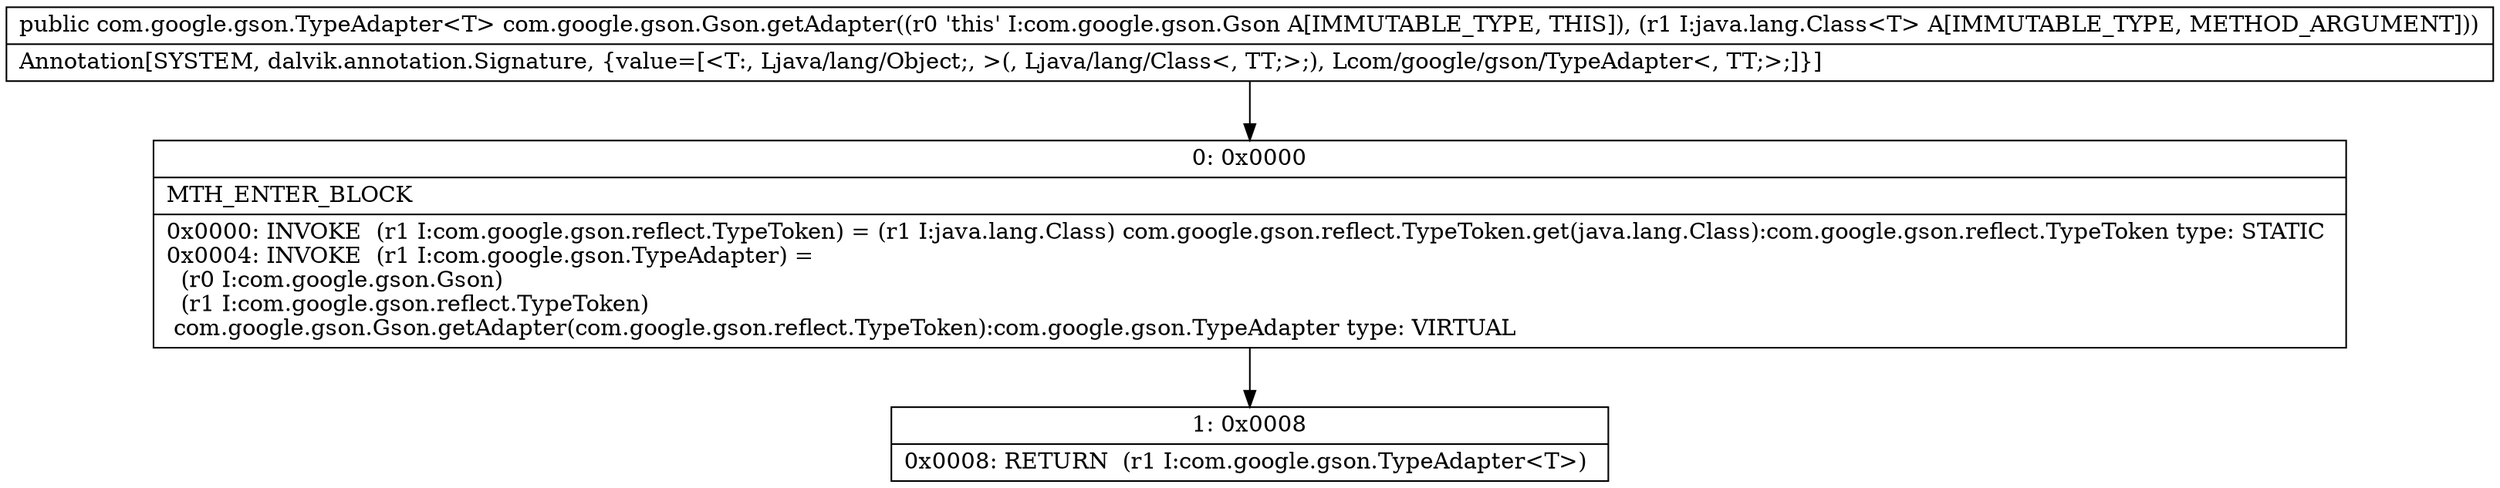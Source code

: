 digraph "CFG forcom.google.gson.Gson.getAdapter(Ljava\/lang\/Class;)Lcom\/google\/gson\/TypeAdapter;" {
Node_0 [shape=record,label="{0\:\ 0x0000|MTH_ENTER_BLOCK\l|0x0000: INVOKE  (r1 I:com.google.gson.reflect.TypeToken) = (r1 I:java.lang.Class) com.google.gson.reflect.TypeToken.get(java.lang.Class):com.google.gson.reflect.TypeToken type: STATIC \l0x0004: INVOKE  (r1 I:com.google.gson.TypeAdapter) = \l  (r0 I:com.google.gson.Gson)\l  (r1 I:com.google.gson.reflect.TypeToken)\l com.google.gson.Gson.getAdapter(com.google.gson.reflect.TypeToken):com.google.gson.TypeAdapter type: VIRTUAL \l}"];
Node_1 [shape=record,label="{1\:\ 0x0008|0x0008: RETURN  (r1 I:com.google.gson.TypeAdapter\<T\>) \l}"];
MethodNode[shape=record,label="{public com.google.gson.TypeAdapter\<T\> com.google.gson.Gson.getAdapter((r0 'this' I:com.google.gson.Gson A[IMMUTABLE_TYPE, THIS]), (r1 I:java.lang.Class\<T\> A[IMMUTABLE_TYPE, METHOD_ARGUMENT]))  | Annotation[SYSTEM, dalvik.annotation.Signature, \{value=[\<T:, Ljava\/lang\/Object;, \>(, Ljava\/lang\/Class\<, TT;\>;), Lcom\/google\/gson\/TypeAdapter\<, TT;\>;]\}]\l}"];
MethodNode -> Node_0;
Node_0 -> Node_1;
}

